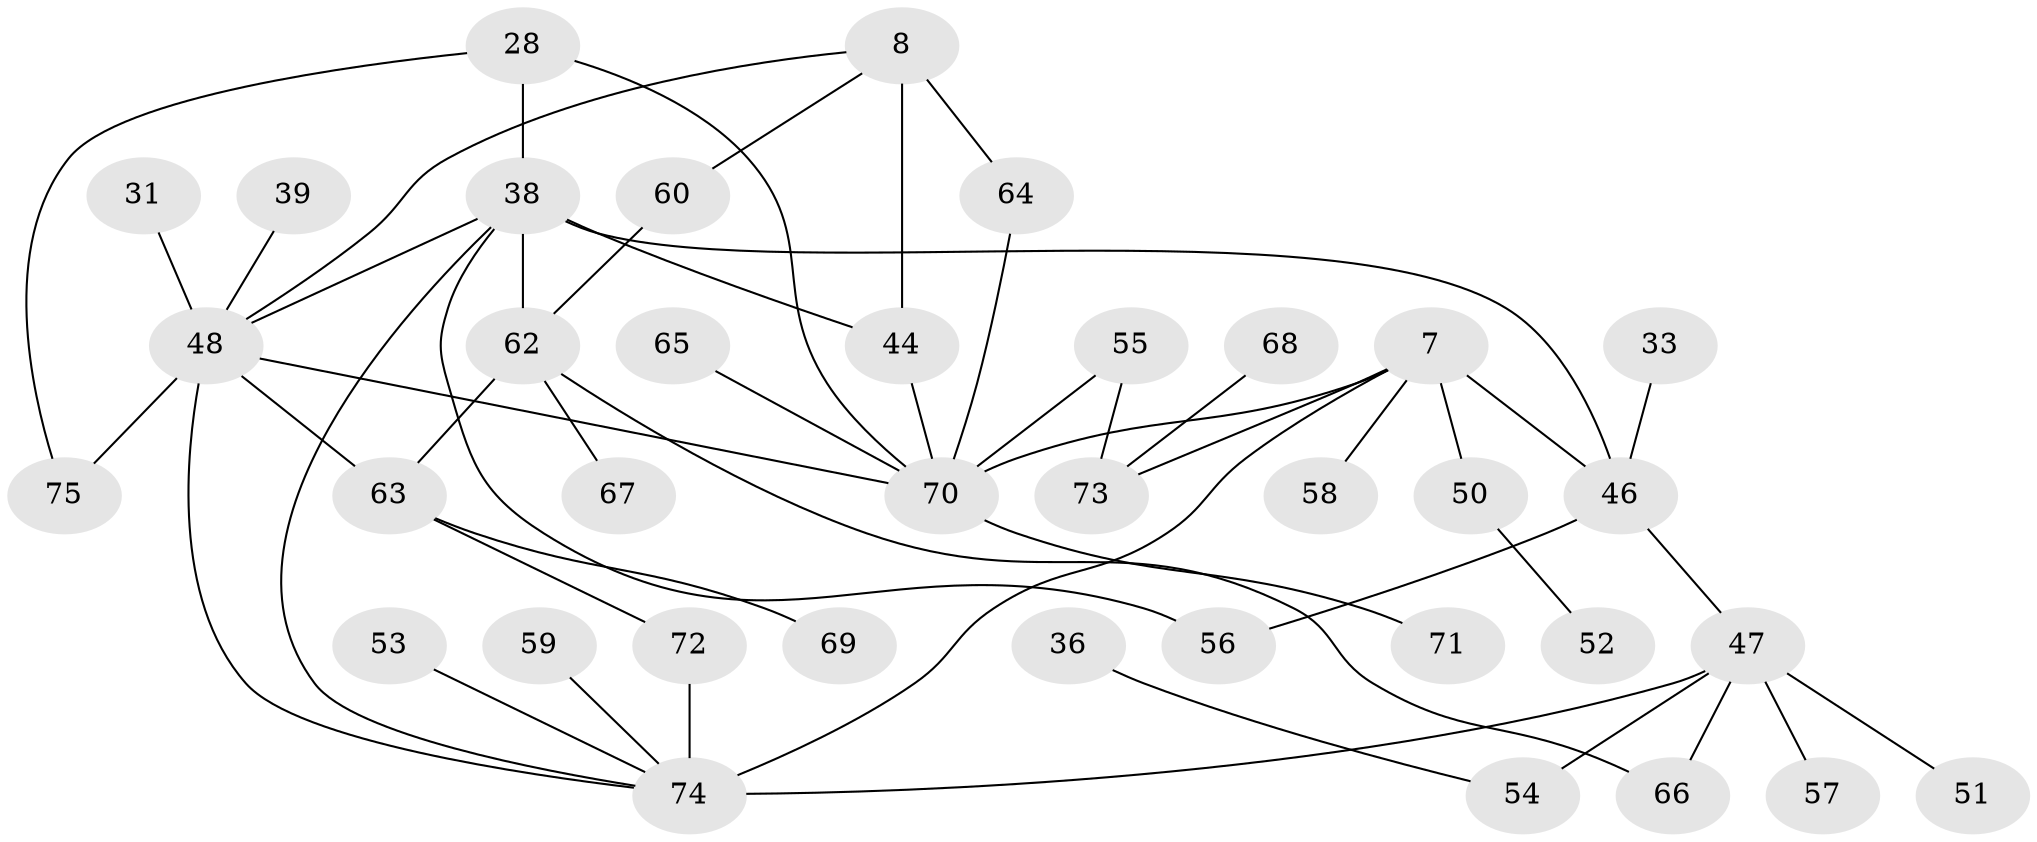 // original degree distribution, {4: 0.18666666666666668, 3: 0.24, 7: 0.013333333333333334, 9: 0.013333333333333334, 5: 0.02666666666666667, 2: 0.26666666666666666, 6: 0.013333333333333334, 1: 0.24}
// Generated by graph-tools (version 1.1) at 2025/42/03/09/25 04:42:37]
// undirected, 37 vertices, 51 edges
graph export_dot {
graph [start="1"]
  node [color=gray90,style=filled];
  7;
  8 [super="+5"];
  28;
  31;
  33;
  36;
  38 [super="+23+18"];
  39 [super="+13"];
  44 [super="+27"];
  46 [super="+43+17"];
  47 [super="+25"];
  48 [super="+4+6"];
  50;
  51;
  52;
  53;
  54 [super="+24"];
  55 [super="+22"];
  56 [super="+49"];
  57;
  58;
  59;
  60;
  62 [super="+45+34"];
  63 [super="+61"];
  64;
  65;
  66 [super="+40"];
  67;
  68;
  69;
  70 [super="+14+15"];
  71;
  72 [super="+26+30+37"];
  73 [super="+42"];
  74 [super="+32"];
  75;
  7 -- 50;
  7 -- 58;
  7 -- 46 [weight=3];
  7 -- 74 [weight=2];
  7 -- 70;
  7 -- 73;
  8 -- 44 [weight=2];
  8 -- 60;
  8 -- 64;
  8 -- 48;
  28 -- 38 [weight=2];
  28 -- 75;
  28 -- 70;
  31 -- 48;
  33 -- 46;
  36 -- 54;
  38 -- 48;
  38 -- 74;
  38 -- 44;
  38 -- 46;
  38 -- 62;
  38 -- 56;
  39 -- 48;
  44 -- 70;
  46 -- 56;
  46 -- 47 [weight=2];
  47 -- 51;
  47 -- 54 [weight=3];
  47 -- 74 [weight=2];
  47 -- 57;
  47 -- 66;
  48 -- 75;
  48 -- 74;
  48 -- 63 [weight=2];
  48 -- 70;
  50 -- 52;
  53 -- 74;
  55 -- 70 [weight=2];
  55 -- 73;
  59 -- 74;
  60 -- 62;
  62 -- 67;
  62 -- 63;
  62 -- 66;
  63 -- 69;
  63 -- 72;
  64 -- 70;
  65 -- 70;
  68 -- 73;
  70 -- 71;
  72 -- 74;
}
